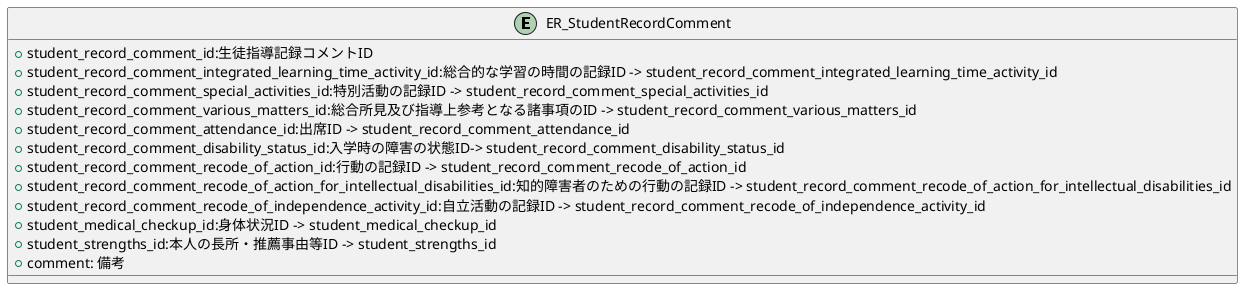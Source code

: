 @startuml

entity "ER_StudentRecordComment"{
    + student_record_comment_id:生徒指導記録コメントID
    + student_record_comment_integrated_learning_time_activity_id:総合的な学習の時間の記録ID -> student_record_comment_integrated_learning_time_activity_id
    + student_record_comment_special_activities_id:特別活動の記録ID -> student_record_comment_special_activities_id
    + student_record_comment_various_matters_id:総合所見及び指導上参考となる諸事項のID -> student_record_comment_various_matters_id
    + student_record_comment_attendance_id:出席ID -> student_record_comment_attendance_id
    + student_record_comment_disability_status_id:入学時の障害の状態ID-> student_record_comment_disability_status_id
    + student_record_comment_recode_of_action_id:行動の記録ID -> student_record_comment_recode_of_action_id
    + student_record_comment_recode_of_action_for_intellectual_disabilities_id:知的障害者のための行動の記録ID -> student_record_comment_recode_of_action_for_intellectual_disabilities_id
    + student_record_comment_recode_of_independence_activity_id:自立活動の記録ID -> student_record_comment_recode_of_independence_activity_id
    + student_medical_checkup_id:身体状況ID -> student_medical_checkup_id
    + student_strengths_id:本人の長所・推薦事由等ID -> student_strengths_id
    + comment: 備考
}

@enduml